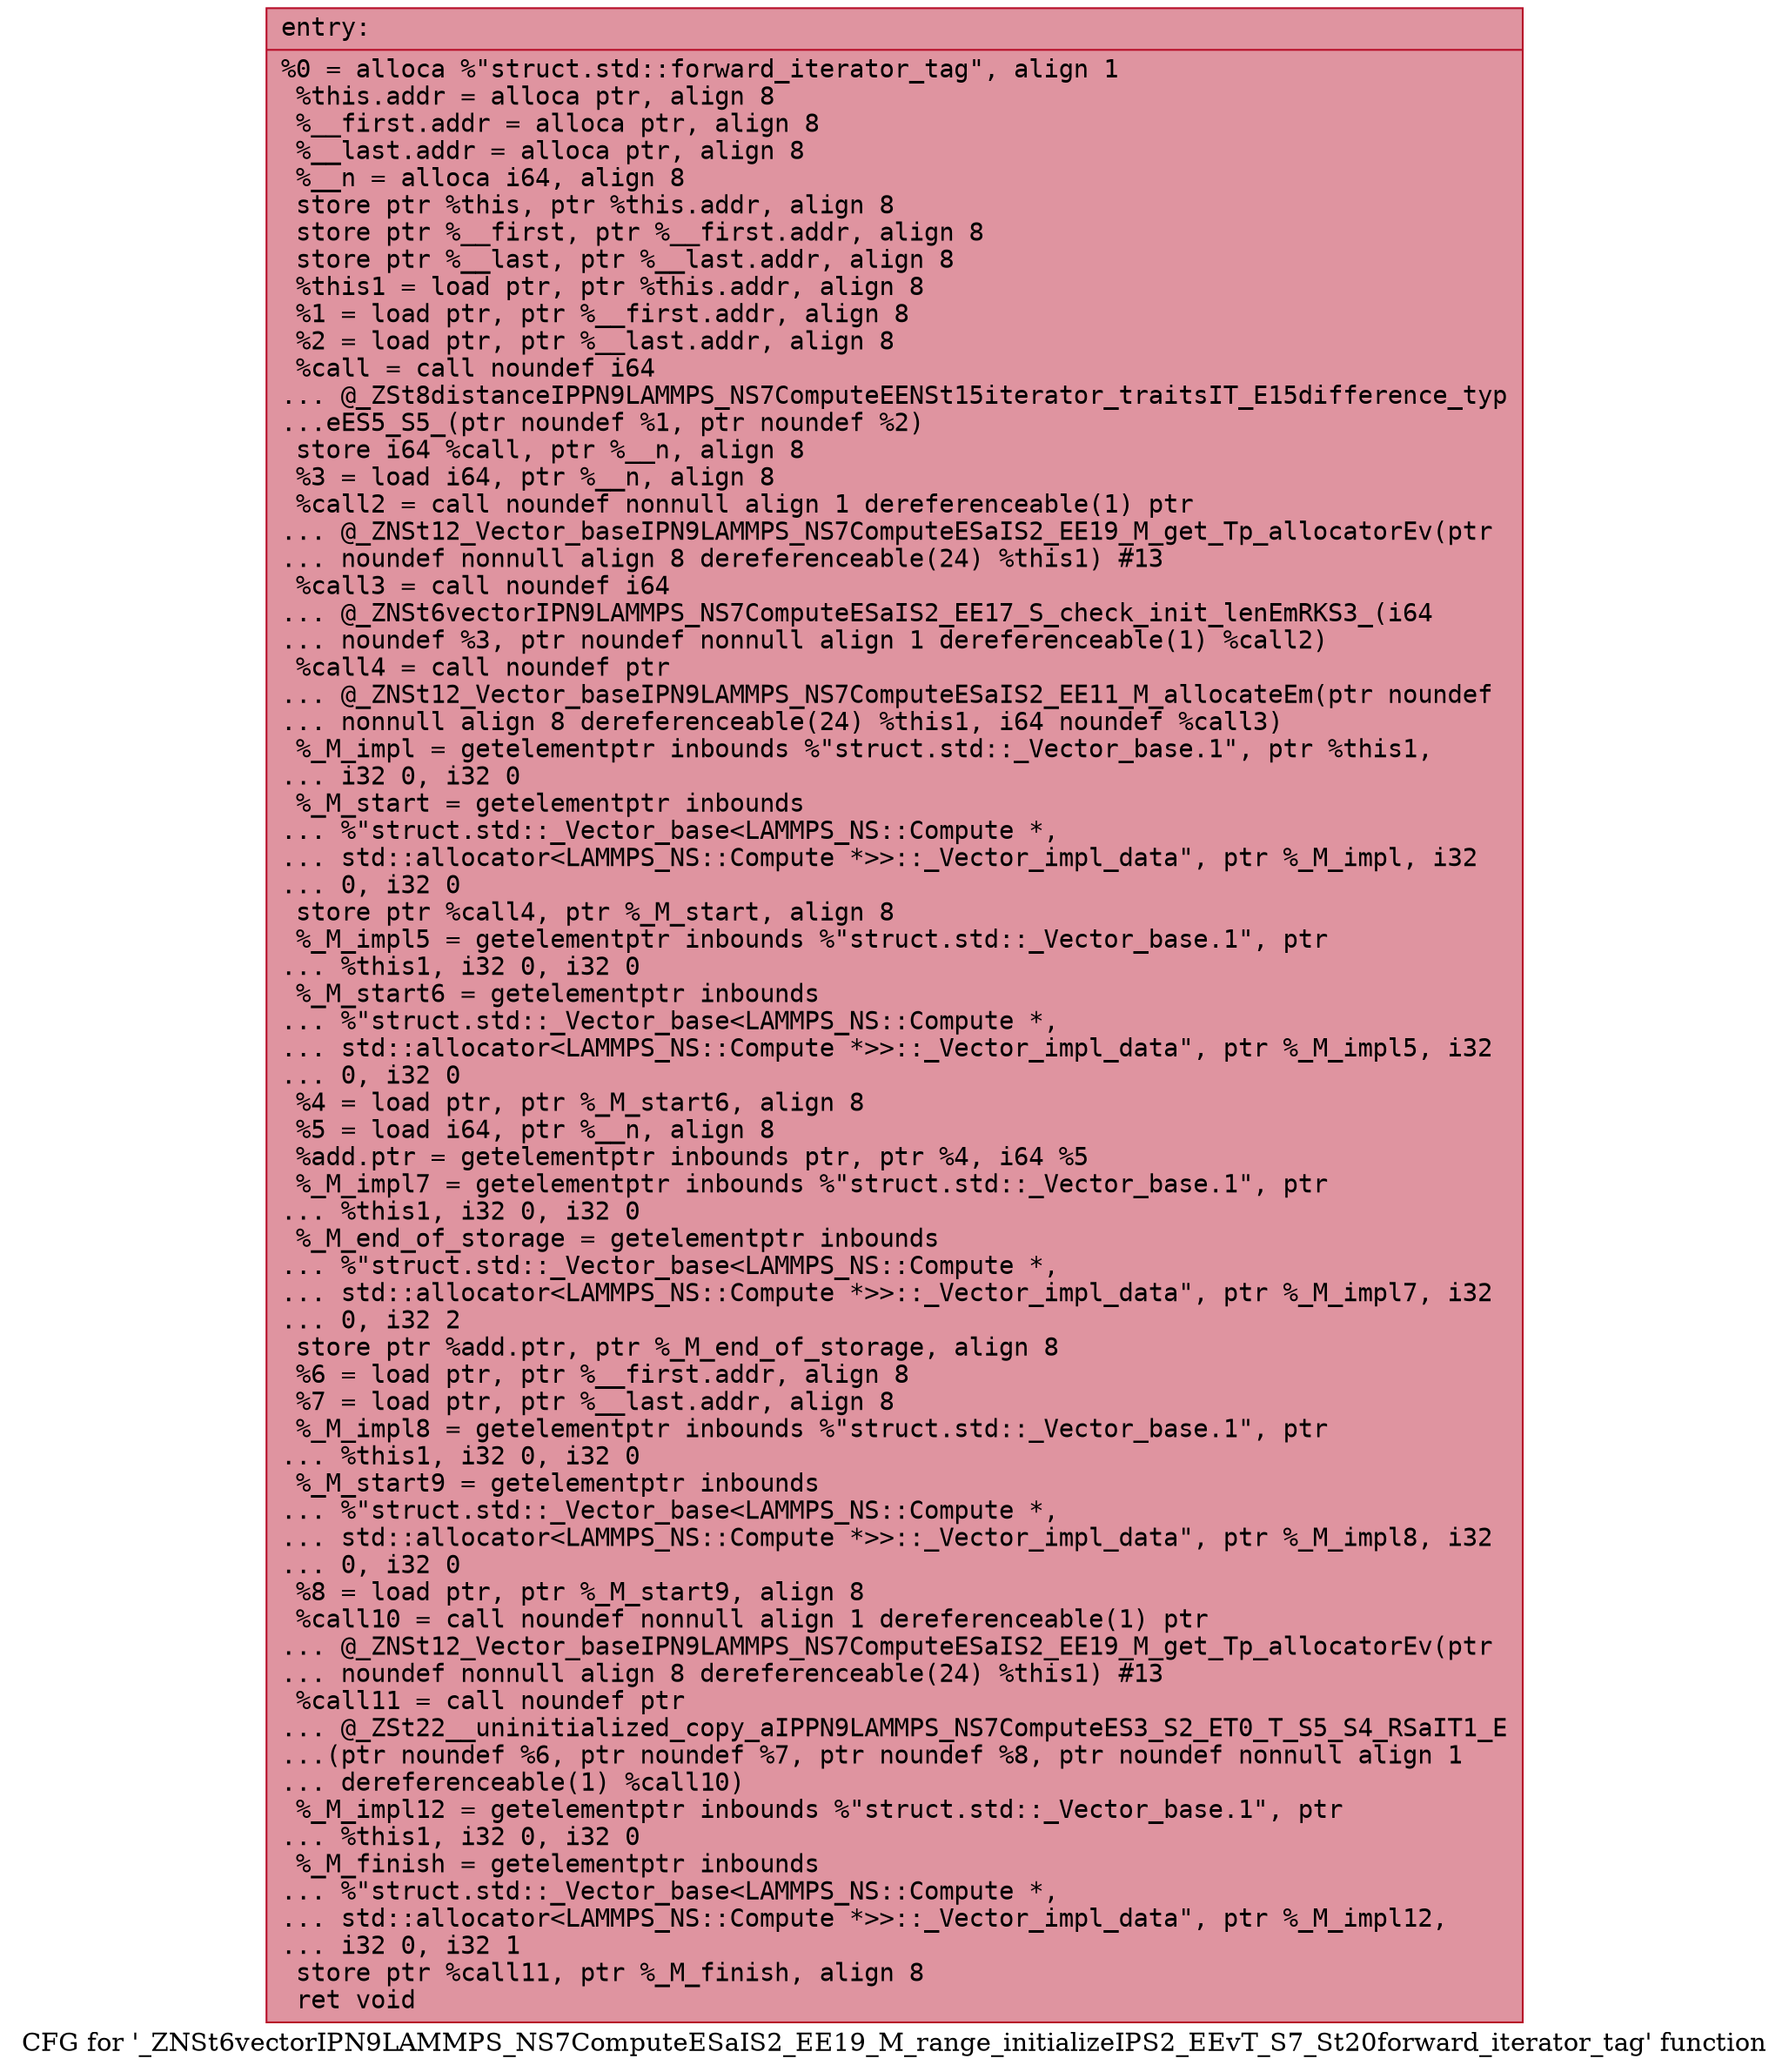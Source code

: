 digraph "CFG for '_ZNSt6vectorIPN9LAMMPS_NS7ComputeESaIS2_EE19_M_range_initializeIPS2_EEvT_S7_St20forward_iterator_tag' function" {
	label="CFG for '_ZNSt6vectorIPN9LAMMPS_NS7ComputeESaIS2_EE19_M_range_initializeIPS2_EEvT_S7_St20forward_iterator_tag' function";

	Node0x561f165864b0 [shape=record,color="#b70d28ff", style=filled, fillcolor="#b70d2870" fontname="Courier",label="{entry:\l|  %0 = alloca %\"struct.std::forward_iterator_tag\", align 1\l  %this.addr = alloca ptr, align 8\l  %__first.addr = alloca ptr, align 8\l  %__last.addr = alloca ptr, align 8\l  %__n = alloca i64, align 8\l  store ptr %this, ptr %this.addr, align 8\l  store ptr %__first, ptr %__first.addr, align 8\l  store ptr %__last, ptr %__last.addr, align 8\l  %this1 = load ptr, ptr %this.addr, align 8\l  %1 = load ptr, ptr %__first.addr, align 8\l  %2 = load ptr, ptr %__last.addr, align 8\l  %call = call noundef i64\l... @_ZSt8distanceIPPN9LAMMPS_NS7ComputeEENSt15iterator_traitsIT_E15difference_typ\l...eES5_S5_(ptr noundef %1, ptr noundef %2)\l  store i64 %call, ptr %__n, align 8\l  %3 = load i64, ptr %__n, align 8\l  %call2 = call noundef nonnull align 1 dereferenceable(1) ptr\l... @_ZNSt12_Vector_baseIPN9LAMMPS_NS7ComputeESaIS2_EE19_M_get_Tp_allocatorEv(ptr\l... noundef nonnull align 8 dereferenceable(24) %this1) #13\l  %call3 = call noundef i64\l... @_ZNSt6vectorIPN9LAMMPS_NS7ComputeESaIS2_EE17_S_check_init_lenEmRKS3_(i64\l... noundef %3, ptr noundef nonnull align 1 dereferenceable(1) %call2)\l  %call4 = call noundef ptr\l... @_ZNSt12_Vector_baseIPN9LAMMPS_NS7ComputeESaIS2_EE11_M_allocateEm(ptr noundef\l... nonnull align 8 dereferenceable(24) %this1, i64 noundef %call3)\l  %_M_impl = getelementptr inbounds %\"struct.std::_Vector_base.1\", ptr %this1,\l... i32 0, i32 0\l  %_M_start = getelementptr inbounds\l... %\"struct.std::_Vector_base\<LAMMPS_NS::Compute *,\l... std::allocator\<LAMMPS_NS::Compute *\>\>::_Vector_impl_data\", ptr %_M_impl, i32\l... 0, i32 0\l  store ptr %call4, ptr %_M_start, align 8\l  %_M_impl5 = getelementptr inbounds %\"struct.std::_Vector_base.1\", ptr\l... %this1, i32 0, i32 0\l  %_M_start6 = getelementptr inbounds\l... %\"struct.std::_Vector_base\<LAMMPS_NS::Compute *,\l... std::allocator\<LAMMPS_NS::Compute *\>\>::_Vector_impl_data\", ptr %_M_impl5, i32\l... 0, i32 0\l  %4 = load ptr, ptr %_M_start6, align 8\l  %5 = load i64, ptr %__n, align 8\l  %add.ptr = getelementptr inbounds ptr, ptr %4, i64 %5\l  %_M_impl7 = getelementptr inbounds %\"struct.std::_Vector_base.1\", ptr\l... %this1, i32 0, i32 0\l  %_M_end_of_storage = getelementptr inbounds\l... %\"struct.std::_Vector_base\<LAMMPS_NS::Compute *,\l... std::allocator\<LAMMPS_NS::Compute *\>\>::_Vector_impl_data\", ptr %_M_impl7, i32\l... 0, i32 2\l  store ptr %add.ptr, ptr %_M_end_of_storage, align 8\l  %6 = load ptr, ptr %__first.addr, align 8\l  %7 = load ptr, ptr %__last.addr, align 8\l  %_M_impl8 = getelementptr inbounds %\"struct.std::_Vector_base.1\", ptr\l... %this1, i32 0, i32 0\l  %_M_start9 = getelementptr inbounds\l... %\"struct.std::_Vector_base\<LAMMPS_NS::Compute *,\l... std::allocator\<LAMMPS_NS::Compute *\>\>::_Vector_impl_data\", ptr %_M_impl8, i32\l... 0, i32 0\l  %8 = load ptr, ptr %_M_start9, align 8\l  %call10 = call noundef nonnull align 1 dereferenceable(1) ptr\l... @_ZNSt12_Vector_baseIPN9LAMMPS_NS7ComputeESaIS2_EE19_M_get_Tp_allocatorEv(ptr\l... noundef nonnull align 8 dereferenceable(24) %this1) #13\l  %call11 = call noundef ptr\l... @_ZSt22__uninitialized_copy_aIPPN9LAMMPS_NS7ComputeES3_S2_ET0_T_S5_S4_RSaIT1_E\l...(ptr noundef %6, ptr noundef %7, ptr noundef %8, ptr noundef nonnull align 1\l... dereferenceable(1) %call10)\l  %_M_impl12 = getelementptr inbounds %\"struct.std::_Vector_base.1\", ptr\l... %this1, i32 0, i32 0\l  %_M_finish = getelementptr inbounds\l... %\"struct.std::_Vector_base\<LAMMPS_NS::Compute *,\l... std::allocator\<LAMMPS_NS::Compute *\>\>::_Vector_impl_data\", ptr %_M_impl12,\l... i32 0, i32 1\l  store ptr %call11, ptr %_M_finish, align 8\l  ret void\l}"];
}
